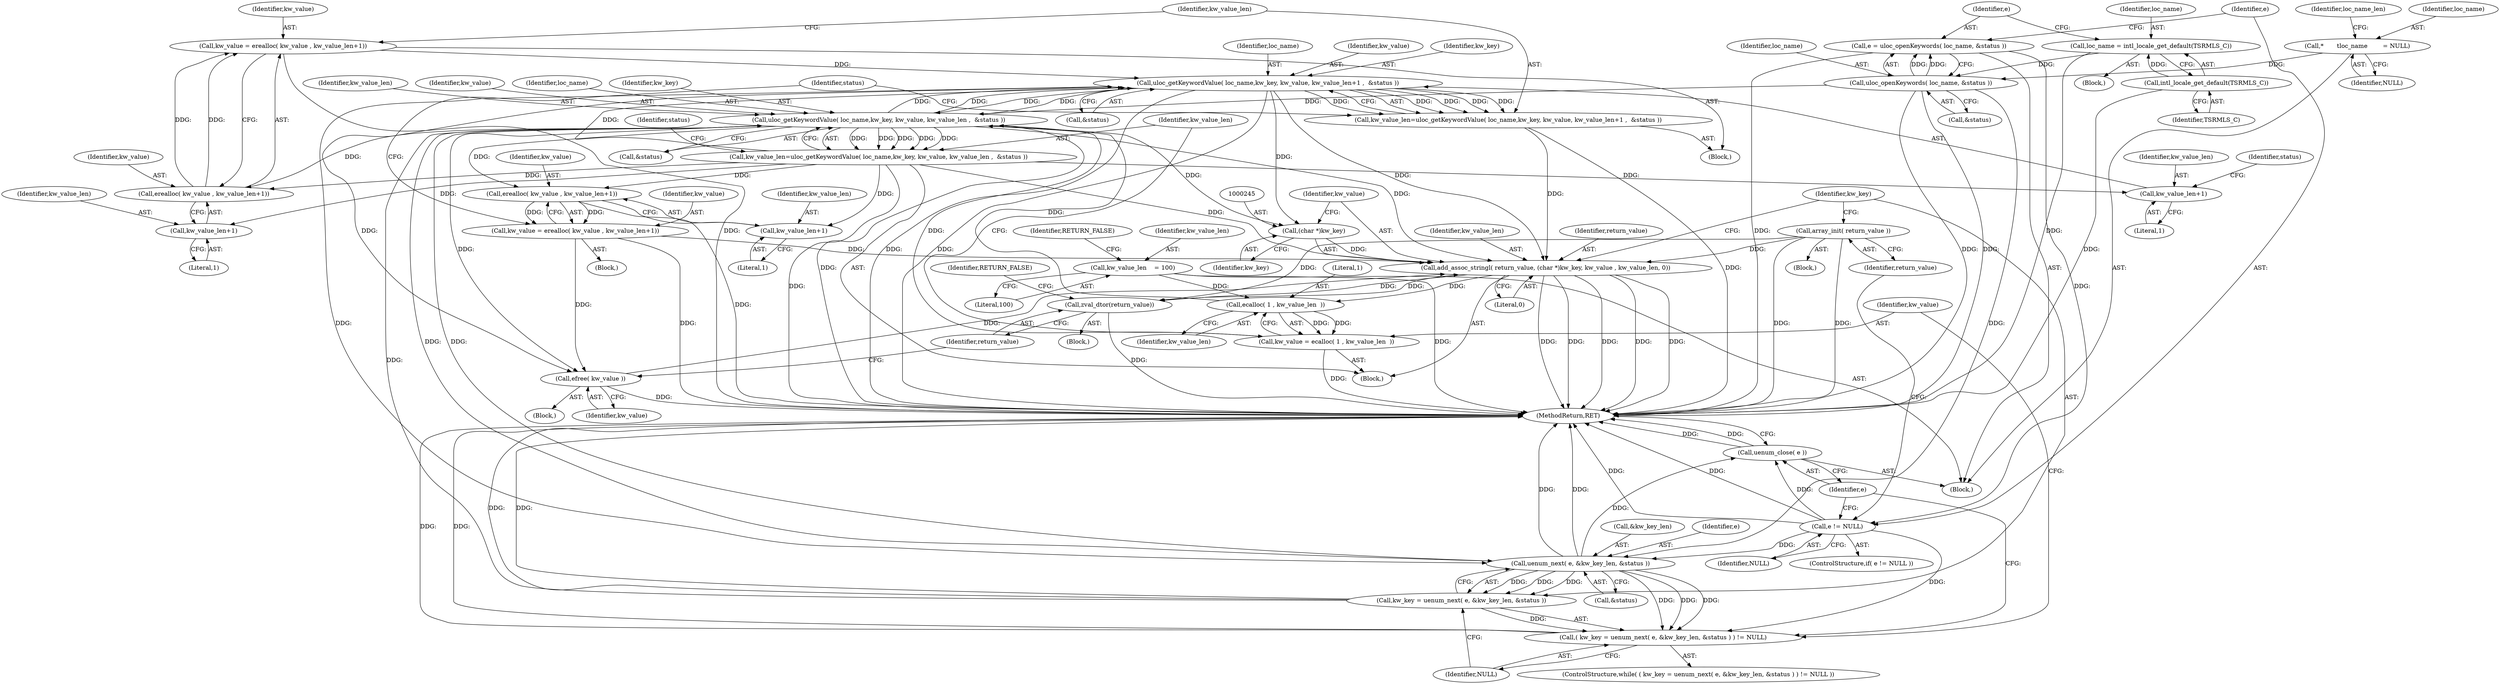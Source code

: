 digraph "0_php-src_97eff7eb57fc2320c267a949cffd622c38712484?w=1_7@API" {
"1000199" [label="(Call,kw_value = erealloc( kw_value , kw_value_len+1))"];
"1000201" [label="(Call,erealloc( kw_value , kw_value_len+1))"];
"1000184" [label="(Call,uloc_getKeywordValue( loc_name,kw_key, kw_value, kw_value_len ,  &status ))"];
"1000208" [label="(Call,uloc_getKeywordValue( loc_name,kw_key, kw_value, kw_value_len+1 ,  &status ))"];
"1000199" [label="(Call,kw_value = erealloc( kw_value , kw_value_len+1))"];
"1000182" [label="(Call,kw_value_len=uloc_getKeywordValue( loc_name,kw_key, kw_value, kw_value_len ,  &status ))"];
"1000154" [label="(Call,uloc_openKeywords( loc_name, &status ))"];
"1000148" [label="(Call,loc_name = intl_locale_get_default(TSRMLS_C))"];
"1000150" [label="(Call,intl_locale_get_default(TSRMLS_C))"];
"1000126" [label="(Call,*       \tloc_name        = NULL)"];
"1000167" [label="(Call,kw_key = uenum_next( e, &kw_key_len, &status ))"];
"1000169" [label="(Call,uenum_next( e, &kw_key_len, &status ))"];
"1000159" [label="(Call,e != NULL)"];
"1000152" [label="(Call,e = uloc_openKeywords( loc_name, &status ))"];
"1000177" [label="(Call,kw_value = ecalloc( 1 , kw_value_len  ))"];
"1000179" [label="(Call,ecalloc( 1 , kw_value_len  ))"];
"1000242" [label="(Call,add_assoc_stringl( return_value, (char *)kw_key, kw_value , kw_value_len, 0))"];
"1000163" [label="(Call,array_init( return_value ))"];
"1000239" [label="(Call,zval_dtor(return_value))"];
"1000244" [label="(Call,(char *)kw_key)"];
"1000237" [label="(Call,efree( kw_value ))"];
"1000223" [label="(Call,kw_value = erealloc( kw_value , kw_value_len+1))"];
"1000225" [label="(Call,erealloc( kw_value , kw_value_len+1))"];
"1000206" [label="(Call,kw_value_len=uloc_getKeywordValue( loc_name,kw_key, kw_value, kw_value_len+1 ,  &status ))"];
"1000138" [label="(Call,kw_value_len    = 100)"];
"1000166" [label="(Call,( kw_key = uenum_next( e, &kw_key_len, &status ) ) != NULL)"];
"1000203" [label="(Call,kw_value_len+1)"];
"1000212" [label="(Call,kw_value_len+1)"];
"1000227" [label="(Call,kw_value_len+1)"];
"1000250" [label="(Call,uenum_close( e ))"];
"1000227" [label="(Call,kw_value_len+1)"];
"1000171" [label="(Call,&kw_key_len)"];
"1000160" [label="(Identifier,e)"];
"1000162" [label="(Block,)"];
"1000193" [label="(Identifier,status)"];
"1000202" [label="(Identifier,kw_value)"];
"1000156" [label="(Call,&status)"];
"1000184" [label="(Call,uloc_getKeywordValue( loc_name,kw_key, kw_value, kw_value_len ,  &status ))"];
"1000165" [label="(ControlStructure,while( ( kw_key = uenum_next( e, &kw_key_len, &status ) ) != NULL ))"];
"1000233" [label="(Block,)"];
"1000152" [label="(Call,e = uloc_openKeywords( loc_name, &status ))"];
"1000243" [label="(Identifier,return_value)"];
"1000210" [label="(Identifier,kw_key)"];
"1000212" [label="(Call,kw_value_len+1)"];
"1000223" [label="(Call,kw_value = erealloc( kw_value , kw_value_len+1))"];
"1000139" [label="(Identifier,kw_value_len)"];
"1000242" [label="(Call,add_assoc_stringl( return_value, (char *)kw_key, kw_value , kw_value_len, 0))"];
"1000159" [label="(Call,e != NULL)"];
"1000186" [label="(Identifier,kw_key)"];
"1000188" [label="(Identifier,kw_value_len)"];
"1000200" [label="(Identifier,kw_value)"];
"1000187" [label="(Identifier,kw_value)"];
"1000183" [label="(Identifier,kw_value_len)"];
"1000138" [label="(Call,kw_value_len    = 100)"];
"1000225" [label="(Call,erealloc( kw_value , kw_value_len+1))"];
"1000154" [label="(Call,uloc_openKeywords( loc_name, &status ))"];
"1000140" [label="(Literal,100)"];
"1000215" [label="(Call,&status)"];
"1000244" [label="(Call,(char *)kw_key)"];
"1000203" [label="(Call,kw_value_len+1)"];
"1000251" [label="(Identifier,e)"];
"1000181" [label="(Identifier,kw_value_len)"];
"1000168" [label="(Identifier,kw_key)"];
"1000248" [label="(Identifier,kw_value_len)"];
"1000204" [label="(Identifier,kw_value_len)"];
"1000214" [label="(Literal,1)"];
"1000176" [label="(Block,)"];
"1000147" [label="(Block,)"];
"1000213" [label="(Identifier,kw_value_len)"];
"1000224" [label="(Identifier,kw_value)"];
"1000127" [label="(Identifier,loc_name)"];
"1000241" [label="(Identifier,RETURN_FALSE)"];
"1000175" [label="(Identifier,NULL)"];
"1000178" [label="(Identifier,kw_value)"];
"1000228" [label="(Identifier,kw_value_len)"];
"1000170" [label="(Identifier,e)"];
"1000161" [label="(Identifier,NULL)"];
"1000166" [label="(Call,( kw_key = uenum_next( e, &kw_key_len, &status ) ) != NULL)"];
"1000128" [label="(Identifier,NULL)"];
"1000173" [label="(Call,&status)"];
"1000222" [label="(Block,)"];
"1000169" [label="(Call,uenum_next( e, &kw_key_len, &status ))"];
"1000240" [label="(Identifier,return_value)"];
"1000236" [label="(Block,)"];
"1000150" [label="(Call,intl_locale_get_default(TSRMLS_C))"];
"1000252" [label="(MethodReturn,RET)"];
"1000151" [label="(Identifier,TSRMLS_C)"];
"1000126" [label="(Call,*       \tloc_name        = NULL)"];
"1000153" [label="(Identifier,e)"];
"1000164" [label="(Identifier,return_value)"];
"1000229" [label="(Literal,1)"];
"1000177" [label="(Call,kw_value = ecalloc( 1 , kw_value_len  ))"];
"1000195" [label="(Block,)"];
"1000182" [label="(Call,kw_value_len=uloc_getKeywordValue( loc_name,kw_key, kw_value, kw_value_len ,  &status ))"];
"1000131" [label="(Identifier,loc_name_len)"];
"1000249" [label="(Literal,0)"];
"1000148" [label="(Call,loc_name = intl_locale_get_default(TSRMLS_C))"];
"1000179" [label="(Call,ecalloc( 1 , kw_value_len  ))"];
"1000237" [label="(Call,efree( kw_value ))"];
"1000209" [label="(Identifier,loc_name)"];
"1000226" [label="(Identifier,kw_value)"];
"1000246" [label="(Identifier,kw_key)"];
"1000206" [label="(Call,kw_value_len=uloc_getKeywordValue( loc_name,kw_key, kw_value, kw_value_len+1 ,  &status ))"];
"1000142" [label="(Identifier,RETURN_FALSE)"];
"1000205" [label="(Literal,1)"];
"1000207" [label="(Identifier,kw_value_len)"];
"1000185" [label="(Identifier,loc_name)"];
"1000238" [label="(Identifier,kw_value)"];
"1000250" [label="(Call,uenum_close( e ))"];
"1000149" [label="(Identifier,loc_name)"];
"1000201" [label="(Call,erealloc( kw_value , kw_value_len+1))"];
"1000211" [label="(Identifier,kw_value)"];
"1000167" [label="(Call,kw_key = uenum_next( e, &kw_key_len, &status ))"];
"1000208" [label="(Call,uloc_getKeywordValue( loc_name,kw_key, kw_value, kw_value_len+1 ,  &status ))"];
"1000180" [label="(Literal,1)"];
"1000189" [label="(Call,&status)"];
"1000232" [label="(Identifier,status)"];
"1000216" [label="(Identifier,status)"];
"1000163" [label="(Call,array_init( return_value ))"];
"1000247" [label="(Identifier,kw_value)"];
"1000155" [label="(Identifier,loc_name)"];
"1000158" [label="(ControlStructure,if( e != NULL ))"];
"1000199" [label="(Call,kw_value = erealloc( kw_value , kw_value_len+1))"];
"1000108" [label="(Block,)"];
"1000239" [label="(Call,zval_dtor(return_value))"];
"1000199" -> "1000195"  [label="AST: "];
"1000199" -> "1000201"  [label="CFG: "];
"1000200" -> "1000199"  [label="AST: "];
"1000201" -> "1000199"  [label="AST: "];
"1000207" -> "1000199"  [label="CFG: "];
"1000199" -> "1000252"  [label="DDG: "];
"1000201" -> "1000199"  [label="DDG: "];
"1000201" -> "1000199"  [label="DDG: "];
"1000199" -> "1000208"  [label="DDG: "];
"1000201" -> "1000203"  [label="CFG: "];
"1000202" -> "1000201"  [label="AST: "];
"1000203" -> "1000201"  [label="AST: "];
"1000184" -> "1000201"  [label="DDG: "];
"1000182" -> "1000201"  [label="DDG: "];
"1000184" -> "1000182"  [label="AST: "];
"1000184" -> "1000189"  [label="CFG: "];
"1000185" -> "1000184"  [label="AST: "];
"1000186" -> "1000184"  [label="AST: "];
"1000187" -> "1000184"  [label="AST: "];
"1000188" -> "1000184"  [label="AST: "];
"1000189" -> "1000184"  [label="AST: "];
"1000182" -> "1000184"  [label="CFG: "];
"1000184" -> "1000252"  [label="DDG: "];
"1000184" -> "1000169"  [label="DDG: "];
"1000184" -> "1000182"  [label="DDG: "];
"1000184" -> "1000182"  [label="DDG: "];
"1000184" -> "1000182"  [label="DDG: "];
"1000184" -> "1000182"  [label="DDG: "];
"1000184" -> "1000182"  [label="DDG: "];
"1000208" -> "1000184"  [label="DDG: "];
"1000154" -> "1000184"  [label="DDG: "];
"1000167" -> "1000184"  [label="DDG: "];
"1000177" -> "1000184"  [label="DDG: "];
"1000179" -> "1000184"  [label="DDG: "];
"1000169" -> "1000184"  [label="DDG: "];
"1000184" -> "1000208"  [label="DDG: "];
"1000184" -> "1000208"  [label="DDG: "];
"1000184" -> "1000208"  [label="DDG: "];
"1000184" -> "1000225"  [label="DDG: "];
"1000184" -> "1000237"  [label="DDG: "];
"1000184" -> "1000244"  [label="DDG: "];
"1000184" -> "1000242"  [label="DDG: "];
"1000208" -> "1000206"  [label="AST: "];
"1000208" -> "1000215"  [label="CFG: "];
"1000209" -> "1000208"  [label="AST: "];
"1000210" -> "1000208"  [label="AST: "];
"1000211" -> "1000208"  [label="AST: "];
"1000212" -> "1000208"  [label="AST: "];
"1000215" -> "1000208"  [label="AST: "];
"1000206" -> "1000208"  [label="CFG: "];
"1000208" -> "1000252"  [label="DDG: "];
"1000208" -> "1000252"  [label="DDG: "];
"1000208" -> "1000169"  [label="DDG: "];
"1000208" -> "1000206"  [label="DDG: "];
"1000208" -> "1000206"  [label="DDG: "];
"1000208" -> "1000206"  [label="DDG: "];
"1000208" -> "1000206"  [label="DDG: "];
"1000208" -> "1000206"  [label="DDG: "];
"1000182" -> "1000208"  [label="DDG: "];
"1000208" -> "1000237"  [label="DDG: "];
"1000208" -> "1000244"  [label="DDG: "];
"1000208" -> "1000242"  [label="DDG: "];
"1000182" -> "1000176"  [label="AST: "];
"1000183" -> "1000182"  [label="AST: "];
"1000193" -> "1000182"  [label="CFG: "];
"1000182" -> "1000252"  [label="DDG: "];
"1000182" -> "1000203"  [label="DDG: "];
"1000182" -> "1000212"  [label="DDG: "];
"1000182" -> "1000225"  [label="DDG: "];
"1000182" -> "1000227"  [label="DDG: "];
"1000182" -> "1000242"  [label="DDG: "];
"1000154" -> "1000152"  [label="AST: "];
"1000154" -> "1000156"  [label="CFG: "];
"1000155" -> "1000154"  [label="AST: "];
"1000156" -> "1000154"  [label="AST: "];
"1000152" -> "1000154"  [label="CFG: "];
"1000154" -> "1000252"  [label="DDG: "];
"1000154" -> "1000252"  [label="DDG: "];
"1000154" -> "1000152"  [label="DDG: "];
"1000154" -> "1000152"  [label="DDG: "];
"1000148" -> "1000154"  [label="DDG: "];
"1000126" -> "1000154"  [label="DDG: "];
"1000154" -> "1000169"  [label="DDG: "];
"1000148" -> "1000147"  [label="AST: "];
"1000148" -> "1000150"  [label="CFG: "];
"1000149" -> "1000148"  [label="AST: "];
"1000150" -> "1000148"  [label="AST: "];
"1000153" -> "1000148"  [label="CFG: "];
"1000148" -> "1000252"  [label="DDG: "];
"1000150" -> "1000148"  [label="DDG: "];
"1000150" -> "1000151"  [label="CFG: "];
"1000151" -> "1000150"  [label="AST: "];
"1000150" -> "1000252"  [label="DDG: "];
"1000126" -> "1000108"  [label="AST: "];
"1000126" -> "1000128"  [label="CFG: "];
"1000127" -> "1000126"  [label="AST: "];
"1000128" -> "1000126"  [label="AST: "];
"1000131" -> "1000126"  [label="CFG: "];
"1000167" -> "1000166"  [label="AST: "];
"1000167" -> "1000169"  [label="CFG: "];
"1000168" -> "1000167"  [label="AST: "];
"1000169" -> "1000167"  [label="AST: "];
"1000175" -> "1000167"  [label="CFG: "];
"1000167" -> "1000252"  [label="DDG: "];
"1000167" -> "1000252"  [label="DDG: "];
"1000167" -> "1000166"  [label="DDG: "];
"1000169" -> "1000167"  [label="DDG: "];
"1000169" -> "1000167"  [label="DDG: "];
"1000169" -> "1000167"  [label="DDG: "];
"1000169" -> "1000173"  [label="CFG: "];
"1000170" -> "1000169"  [label="AST: "];
"1000171" -> "1000169"  [label="AST: "];
"1000173" -> "1000169"  [label="AST: "];
"1000169" -> "1000252"  [label="DDG: "];
"1000169" -> "1000252"  [label="DDG: "];
"1000169" -> "1000166"  [label="DDG: "];
"1000169" -> "1000166"  [label="DDG: "];
"1000169" -> "1000166"  [label="DDG: "];
"1000159" -> "1000169"  [label="DDG: "];
"1000169" -> "1000250"  [label="DDG: "];
"1000159" -> "1000158"  [label="AST: "];
"1000159" -> "1000161"  [label="CFG: "];
"1000160" -> "1000159"  [label="AST: "];
"1000161" -> "1000159"  [label="AST: "];
"1000164" -> "1000159"  [label="CFG: "];
"1000251" -> "1000159"  [label="CFG: "];
"1000159" -> "1000252"  [label="DDG: "];
"1000159" -> "1000252"  [label="DDG: "];
"1000152" -> "1000159"  [label="DDG: "];
"1000159" -> "1000166"  [label="DDG: "];
"1000159" -> "1000250"  [label="DDG: "];
"1000152" -> "1000108"  [label="AST: "];
"1000153" -> "1000152"  [label="AST: "];
"1000160" -> "1000152"  [label="CFG: "];
"1000152" -> "1000252"  [label="DDG: "];
"1000177" -> "1000176"  [label="AST: "];
"1000177" -> "1000179"  [label="CFG: "];
"1000178" -> "1000177"  [label="AST: "];
"1000179" -> "1000177"  [label="AST: "];
"1000183" -> "1000177"  [label="CFG: "];
"1000177" -> "1000252"  [label="DDG: "];
"1000179" -> "1000177"  [label="DDG: "];
"1000179" -> "1000177"  [label="DDG: "];
"1000179" -> "1000181"  [label="CFG: "];
"1000180" -> "1000179"  [label="AST: "];
"1000181" -> "1000179"  [label="AST: "];
"1000242" -> "1000179"  [label="DDG: "];
"1000138" -> "1000179"  [label="DDG: "];
"1000242" -> "1000176"  [label="AST: "];
"1000242" -> "1000249"  [label="CFG: "];
"1000243" -> "1000242"  [label="AST: "];
"1000244" -> "1000242"  [label="AST: "];
"1000247" -> "1000242"  [label="AST: "];
"1000248" -> "1000242"  [label="AST: "];
"1000249" -> "1000242"  [label="AST: "];
"1000168" -> "1000242"  [label="CFG: "];
"1000242" -> "1000252"  [label="DDG: "];
"1000242" -> "1000252"  [label="DDG: "];
"1000242" -> "1000252"  [label="DDG: "];
"1000242" -> "1000252"  [label="DDG: "];
"1000242" -> "1000252"  [label="DDG: "];
"1000242" -> "1000239"  [label="DDG: "];
"1000163" -> "1000242"  [label="DDG: "];
"1000239" -> "1000242"  [label="DDG: "];
"1000244" -> "1000242"  [label="DDG: "];
"1000237" -> "1000242"  [label="DDG: "];
"1000223" -> "1000242"  [label="DDG: "];
"1000206" -> "1000242"  [label="DDG: "];
"1000163" -> "1000162"  [label="AST: "];
"1000163" -> "1000164"  [label="CFG: "];
"1000164" -> "1000163"  [label="AST: "];
"1000168" -> "1000163"  [label="CFG: "];
"1000163" -> "1000252"  [label="DDG: "];
"1000163" -> "1000252"  [label="DDG: "];
"1000163" -> "1000239"  [label="DDG: "];
"1000239" -> "1000233"  [label="AST: "];
"1000239" -> "1000240"  [label="CFG: "];
"1000240" -> "1000239"  [label="AST: "];
"1000241" -> "1000239"  [label="CFG: "];
"1000239" -> "1000252"  [label="DDG: "];
"1000244" -> "1000246"  [label="CFG: "];
"1000245" -> "1000244"  [label="AST: "];
"1000246" -> "1000244"  [label="AST: "];
"1000247" -> "1000244"  [label="CFG: "];
"1000237" -> "1000236"  [label="AST: "];
"1000237" -> "1000238"  [label="CFG: "];
"1000238" -> "1000237"  [label="AST: "];
"1000240" -> "1000237"  [label="CFG: "];
"1000237" -> "1000252"  [label="DDG: "];
"1000223" -> "1000237"  [label="DDG: "];
"1000223" -> "1000222"  [label="AST: "];
"1000223" -> "1000225"  [label="CFG: "];
"1000224" -> "1000223"  [label="AST: "];
"1000225" -> "1000223"  [label="AST: "];
"1000232" -> "1000223"  [label="CFG: "];
"1000223" -> "1000252"  [label="DDG: "];
"1000225" -> "1000223"  [label="DDG: "];
"1000225" -> "1000223"  [label="DDG: "];
"1000225" -> "1000227"  [label="CFG: "];
"1000226" -> "1000225"  [label="AST: "];
"1000227" -> "1000225"  [label="AST: "];
"1000225" -> "1000252"  [label="DDG: "];
"1000206" -> "1000195"  [label="AST: "];
"1000207" -> "1000206"  [label="AST: "];
"1000232" -> "1000206"  [label="CFG: "];
"1000206" -> "1000252"  [label="DDG: "];
"1000138" -> "1000108"  [label="AST: "];
"1000138" -> "1000140"  [label="CFG: "];
"1000139" -> "1000138"  [label="AST: "];
"1000140" -> "1000138"  [label="AST: "];
"1000142" -> "1000138"  [label="CFG: "];
"1000138" -> "1000252"  [label="DDG: "];
"1000166" -> "1000165"  [label="AST: "];
"1000166" -> "1000175"  [label="CFG: "];
"1000175" -> "1000166"  [label="AST: "];
"1000178" -> "1000166"  [label="CFG: "];
"1000251" -> "1000166"  [label="CFG: "];
"1000166" -> "1000252"  [label="DDG: "];
"1000166" -> "1000252"  [label="DDG: "];
"1000203" -> "1000205"  [label="CFG: "];
"1000204" -> "1000203"  [label="AST: "];
"1000205" -> "1000203"  [label="AST: "];
"1000212" -> "1000214"  [label="CFG: "];
"1000213" -> "1000212"  [label="AST: "];
"1000214" -> "1000212"  [label="AST: "];
"1000216" -> "1000212"  [label="CFG: "];
"1000227" -> "1000229"  [label="CFG: "];
"1000228" -> "1000227"  [label="AST: "];
"1000229" -> "1000227"  [label="AST: "];
"1000250" -> "1000108"  [label="AST: "];
"1000250" -> "1000251"  [label="CFG: "];
"1000251" -> "1000250"  [label="AST: "];
"1000252" -> "1000250"  [label="CFG: "];
"1000250" -> "1000252"  [label="DDG: "];
"1000250" -> "1000252"  [label="DDG: "];
}
